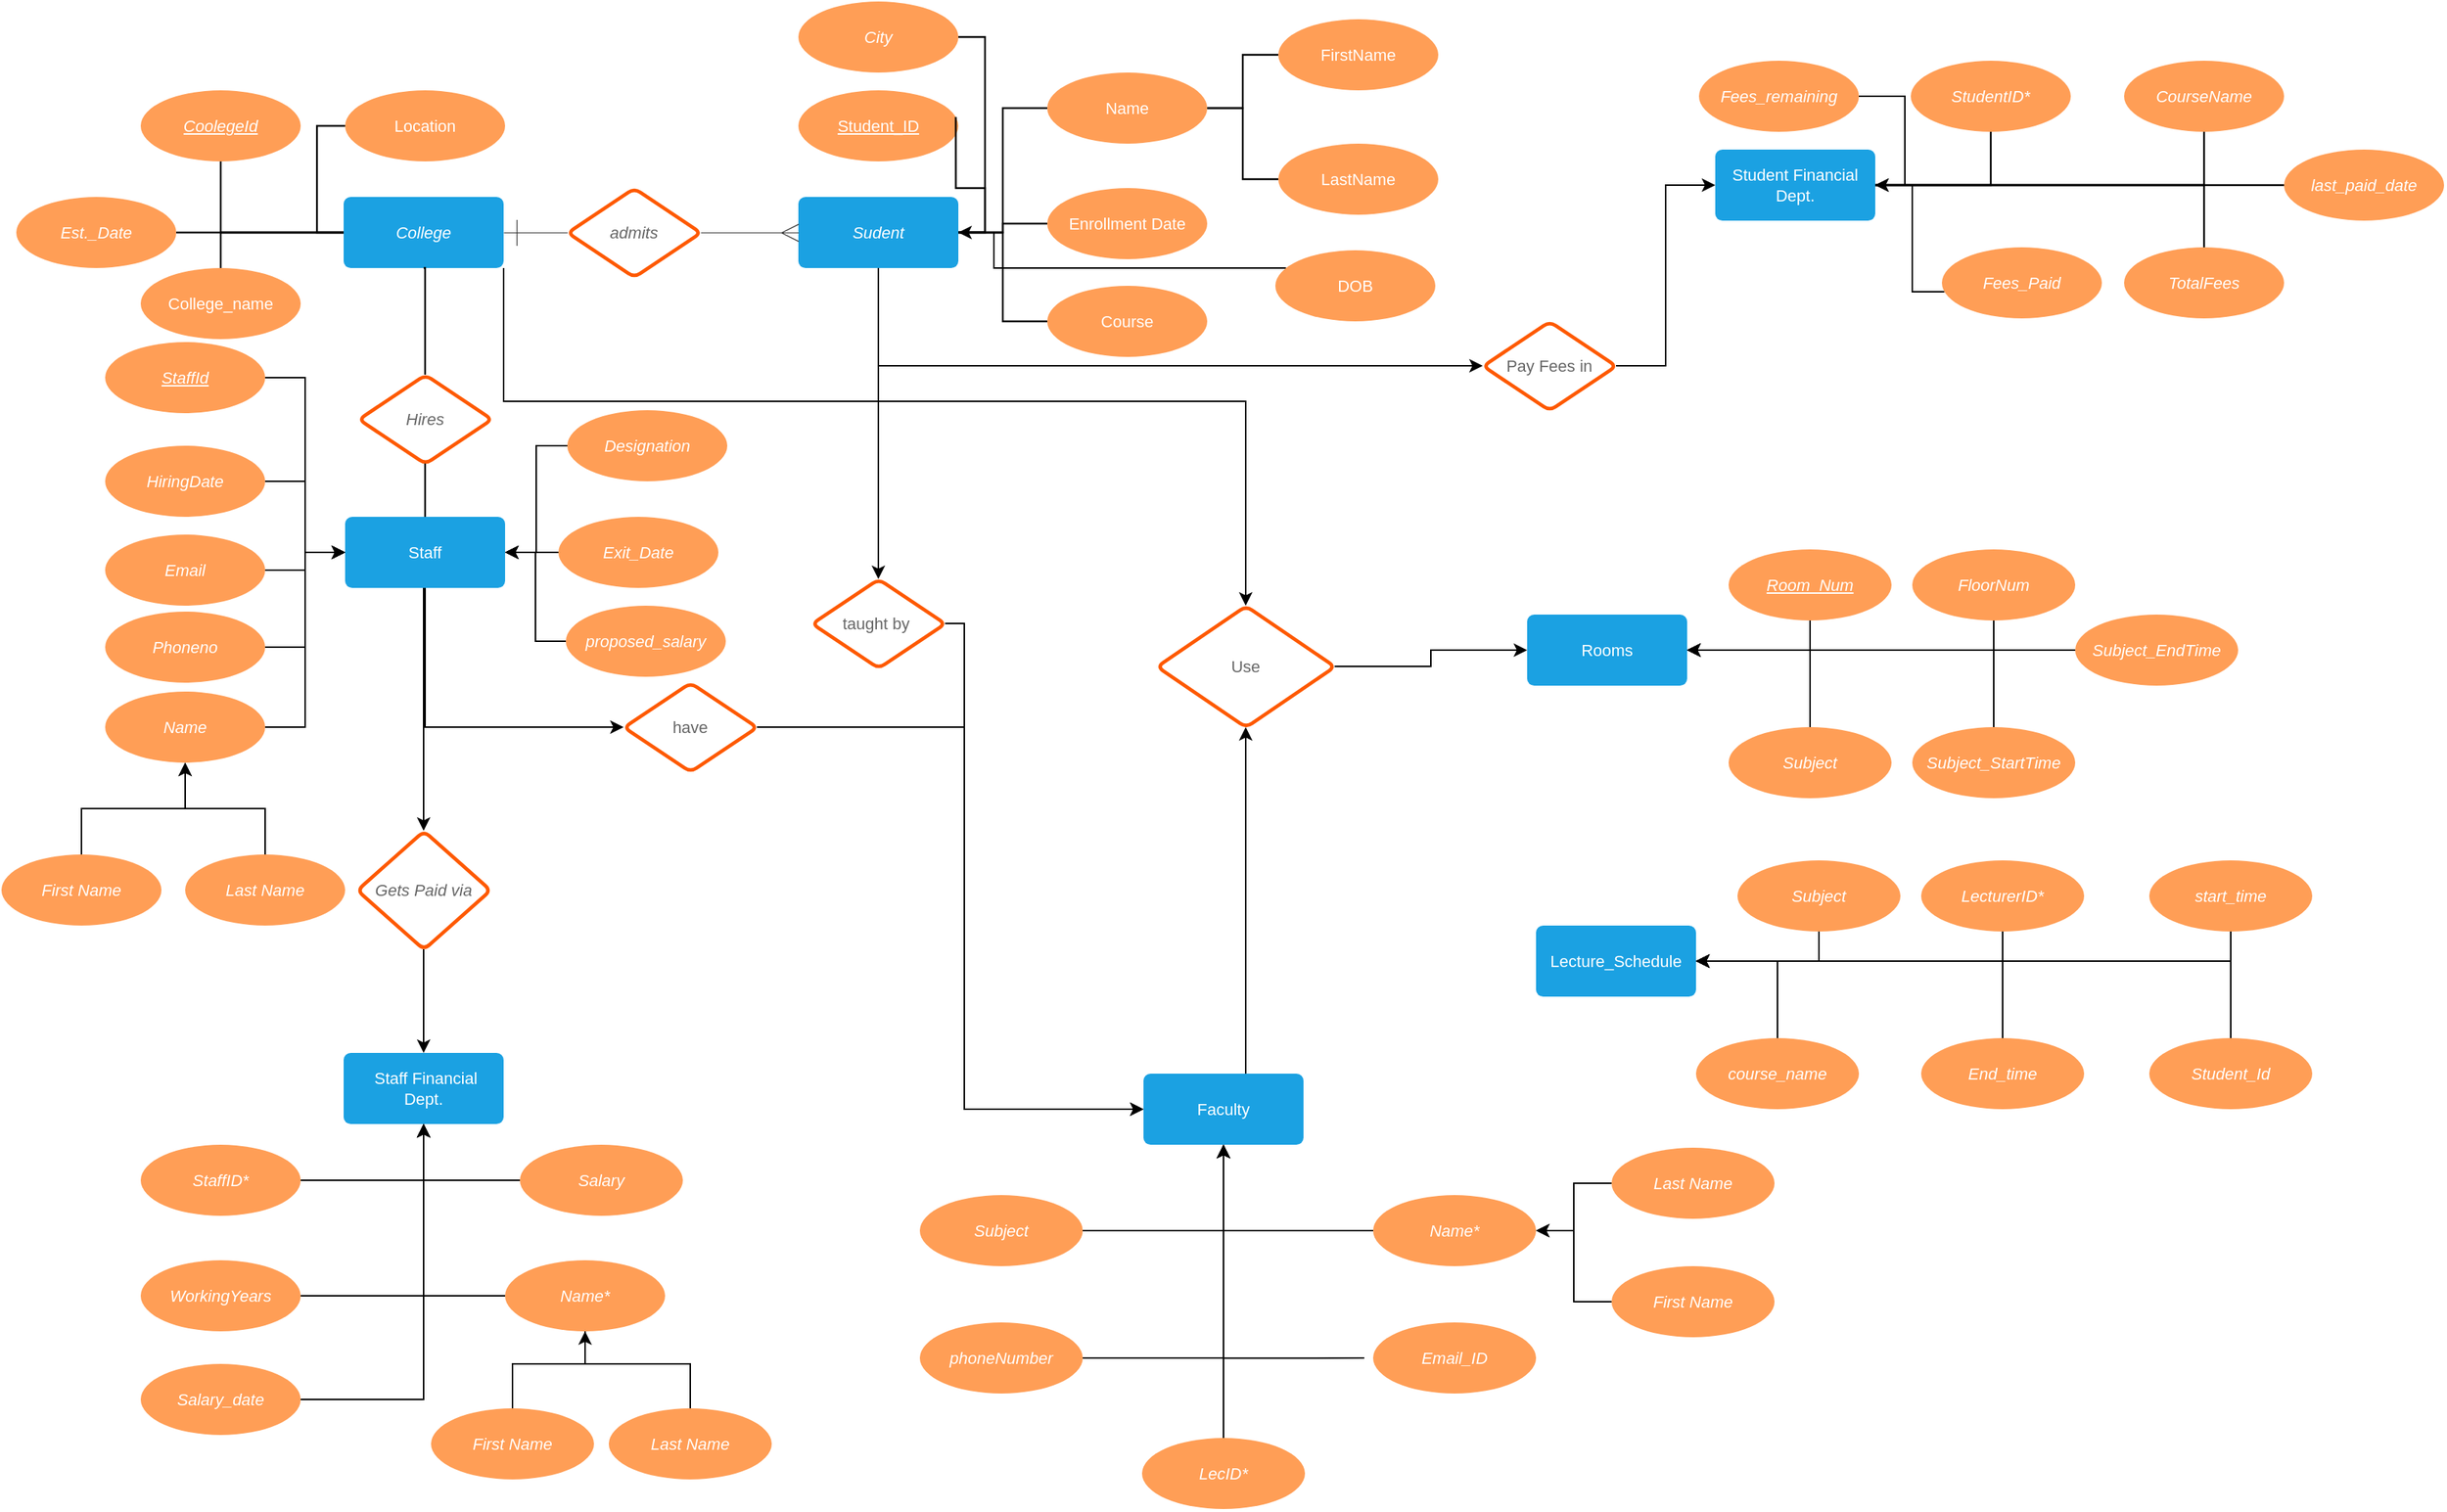 <mxfile version="12.7.9" type="github">
  <diagram id="pjV_Bn-TTfKLL7ikVDOk" name="Page-1">
    <mxGraphModel dx="3802" dy="1102" grid="1" gridSize="10" guides="1" tooltips="1" connect="1" arrows="1" fold="1" page="1" pageScale="1" pageWidth="850" pageHeight="1100" math="0" shadow="0">
      <root>
        <mxCell id="0" />
        <mxCell id="1" parent="0" />
        <mxCell id="XfKxhjMmmsuSdTdvYUGt-25" value="CoolegeId" style="html=1;whiteSpace=wrap;ellipse;fontSize=11;fontColor=#ffffff;fontStyle=6;spacing=5;strokeOpacity=0;fillOpacity=100;rounded=1;absoluteArcSize=1;arcSize=9.6;fillColor=#ff9e56;strokeWidth=1.2;" parent="1" vertex="1">
          <mxGeometry x="84" y="60" width="108" height="48" as="geometry" />
        </mxCell>
        <mxCell id="XfKxhjMmmsuSdTdvYUGt-26" value="Est._Date" style="html=1;whiteSpace=wrap;ellipse;fontSize=11;fontColor=#ffffff;fontStyle=2;spacing=5;strokeOpacity=0;fillOpacity=100;rounded=1;absoluteArcSize=1;arcSize=9.6;fillColor=#ff9e56;strokeWidth=1.2;" parent="1" vertex="1">
          <mxGeometry y="132" width="108" height="48" as="geometry" />
        </mxCell>
        <mxCell id="X7TEmBT8_0_ICSar0OiC-22" style="edgeStyle=orthogonalEdgeStyle;rounded=0;orthogonalLoop=1;jettySize=auto;html=1;exitX=1;exitY=1;exitDx=0;exitDy=0;" edge="1" parent="1" source="XfKxhjMmmsuSdTdvYUGt-27" target="C2otGo-5uAhBFfljH4TV-3">
          <mxGeometry relative="1" as="geometry">
            <Array as="points">
              <mxPoint x="329" y="270" />
              <mxPoint x="830" y="270" />
            </Array>
          </mxGeometry>
        </mxCell>
        <mxCell id="XfKxhjMmmsuSdTdvYUGt-27" value="College" style="html=1;whiteSpace=wrap;;fontSize=11;fontStyle=2;spacing=5;strokeOpacity=0;fillOpacity=100;rounded=1;absoluteArcSize=1;arcSize=9.6;fillColor=#1ba1e2;strokeWidth=1.2;strokeColor=#006EAF;fontColor=#ffffff;" parent="1" vertex="1">
          <mxGeometry x="221" y="132" width="108" height="48" as="geometry" />
        </mxCell>
        <mxCell id="XfKxhjMmmsuSdTdvYUGt-28" value="admits" style="html=1;whiteSpace=wrap;rhombus;fontSize=11;fontColor=#666666;fontStyle=2;spacing=5;strokeColor=#fe5900;strokeOpacity=100;rounded=1;absoluteArcSize=1;arcSize=9.6;strokeWidth=2.4;" parent="1" vertex="1">
          <mxGeometry x="372" y="126" width="90" height="60" as="geometry" />
        </mxCell>
        <mxCell id="XfKxhjMmmsuSdTdvYUGt-143" style="edgeStyle=orthogonalEdgeStyle;rounded=0;orthogonalLoop=1;jettySize=auto;html=1;entryX=0.5;entryY=0;entryDx=0;entryDy=0;" parent="1" source="XfKxhjMmmsuSdTdvYUGt-29" target="XfKxhjMmmsuSdTdvYUGt-140" edge="1">
          <mxGeometry relative="1" as="geometry" />
        </mxCell>
        <mxCell id="C2otGo-5uAhBFfljH4TV-2" style="edgeStyle=orthogonalEdgeStyle;rounded=0;orthogonalLoop=1;jettySize=auto;html=1;entryX=0;entryY=0.5;entryDx=0;entryDy=0;" parent="1" source="XfKxhjMmmsuSdTdvYUGt-29" target="XfKxhjMmmsuSdTdvYUGt-30" edge="1">
          <mxGeometry relative="1" as="geometry">
            <Array as="points">
              <mxPoint x="582" y="246" />
            </Array>
          </mxGeometry>
        </mxCell>
        <mxCell id="XfKxhjMmmsuSdTdvYUGt-29" value="Sudent" style="html=1;whiteSpace=wrap;;fontSize=11;fontColor=#ffffff;fontStyle=2;spacing=5;strokeOpacity=0;fillOpacity=100;rounded=1;absoluteArcSize=1;arcSize=9.6;fillColor=#1ba1e2;strokeWidth=1.2;strokeColor=#006EAF;" parent="1" vertex="1">
          <mxGeometry x="528" y="132" width="108" height="48" as="geometry" />
        </mxCell>
        <mxCell id="C2otGo-5uAhBFfljH4TV-1" style="edgeStyle=orthogonalEdgeStyle;rounded=0;orthogonalLoop=1;jettySize=auto;html=1;entryX=0;entryY=0.5;entryDx=0;entryDy=0;" parent="1" source="XfKxhjMmmsuSdTdvYUGt-30" target="XfKxhjMmmsuSdTdvYUGt-42" edge="1">
          <mxGeometry relative="1" as="geometry" />
        </mxCell>
        <mxCell id="XfKxhjMmmsuSdTdvYUGt-30" value="Pay Fees in" style="html=1;whiteSpace=wrap;rhombus;fontSize=11;fontColor=#666666;spacing=5;strokeColor=#fe5900;strokeOpacity=100;rounded=1;absoluteArcSize=1;arcSize=9.6;strokeWidth=2.4;" parent="1" vertex="1">
          <mxGeometry x="990" y="216" width="90" height="60" as="geometry" />
        </mxCell>
        <mxCell id="XfKxhjMmmsuSdTdvYUGt-31" value="" style="html=1;jettySize=18;fontSize=11;strokeColor=#333333;strokeOpacity=100;strokeWidth=0.6;rounded=1;arcSize=0;edgeStyle=orthogonalEdgeStyle;startArrow=ERone;startSize=16;;endArrow=none;;exitX=1;exitY=0.5;exitPerimeter=1;entryX=0.013;entryY=0.5;entryPerimeter=1;" parent="1" source="XfKxhjMmmsuSdTdvYUGt-27" target="XfKxhjMmmsuSdTdvYUGt-28" edge="1">
          <mxGeometry width="100" height="100" relative="1" as="geometry" />
        </mxCell>
        <mxCell id="XfKxhjMmmsuSdTdvYUGt-32" value="" style="html=1;jettySize=18;fontSize=11;strokeColor=#333333;strokeOpacity=100;strokeWidth=0.6;rounded=1;arcSize=0;edgeStyle=orthogonalEdgeStyle;startArrow=none;;endArrow=ERmany;endSize=10;;exitX=0.987;exitY=0.5;exitPerimeter=1;entryX=0;entryY=0.5;entryPerimeter=1;" parent="1" source="XfKxhjMmmsuSdTdvYUGt-28" target="XfKxhjMmmsuSdTdvYUGt-29" edge="1">
          <mxGeometry width="100" height="100" relative="1" as="geometry" />
        </mxCell>
        <mxCell id="XfKxhjMmmsuSdTdvYUGt-42" value="Student Financial Dept." style="html=1;whiteSpace=wrap;;fontSize=11;fontColor=#ffffff;spacing=5;strokeOpacity=0;fillOpacity=100;rounded=1;absoluteArcSize=1;arcSize=9.6;fillColor=#1ba1e2;strokeWidth=1.2;strokeColor=#006EAF;" parent="1" vertex="1">
          <mxGeometry x="1147" y="100" width="108" height="48" as="geometry" />
        </mxCell>
        <mxCell id="XfKxhjMmmsuSdTdvYUGt-43" value="StudentID*" style="html=1;whiteSpace=wrap;ellipse;fontSize=11;fontColor=#ffffff;fontStyle=2;spacing=5;strokeOpacity=0;fillOpacity=100;rounded=1;absoluteArcSize=1;arcSize=9.6;fillColor=#ff9e56;strokeWidth=1.2;" parent="1" vertex="1">
          <mxGeometry x="1279" y="40" width="108" height="48" as="geometry" />
        </mxCell>
        <mxCell id="XfKxhjMmmsuSdTdvYUGt-45" value="City" style="html=1;whiteSpace=wrap;ellipse;fontSize=11;fontColor=#ffffff;fontStyle=2;spacing=5;strokeOpacity=0;fillOpacity=100;rounded=1;absoluteArcSize=1;arcSize=9.6;fillColor=#ff9e56;strokeWidth=1.2;" parent="1" vertex="1">
          <mxGeometry x="528" width="108" height="48" as="geometry" />
        </mxCell>
        <mxCell id="XfKxhjMmmsuSdTdvYUGt-46" value="last_paid_date" style="html=1;whiteSpace=wrap;ellipse;fontSize=11;fontColor=#ffffff;fontStyle=2;spacing=5;strokeOpacity=0;fillOpacity=100;rounded=1;absoluteArcSize=1;arcSize=9.6;fillColor=#ff9e56;strokeWidth=1.2;" parent="1" vertex="1">
          <mxGeometry x="1531" y="100" width="108" height="48" as="geometry" />
        </mxCell>
        <mxCell id="XfKxhjMmmsuSdTdvYUGt-48" value="CourseName" style="html=1;whiteSpace=wrap;ellipse;fontSize=11;fontColor=#ffffff;fontStyle=2;spacing=5;strokeOpacity=0;fillOpacity=100;rounded=1;absoluteArcSize=1;arcSize=9.6;fillColor=#ff9e56;strokeWidth=1.2;" parent="1" vertex="1">
          <mxGeometry x="1423" y="40" width="108" height="48" as="geometry" />
        </mxCell>
        <mxCell id="XfKxhjMmmsuSdTdvYUGt-49" value="Name" style="html=1;whiteSpace=wrap;ellipse;fontSize=11;fontColor=#ffffff;spacing=5;strokeOpacity=0;fillOpacity=100;rounded=1;absoluteArcSize=1;arcSize=9.6;fillColor=#ff9e56;strokeWidth=1.2;" parent="1" vertex="1">
          <mxGeometry x="696" y="48" width="108" height="48" as="geometry" />
        </mxCell>
        <mxCell id="XfKxhjMmmsuSdTdvYUGt-50" value="LastName" style="html=1;whiteSpace=wrap;ellipse;fontSize=11;fontColor=#ffffff;spacing=5;strokeOpacity=0;fillOpacity=100;rounded=1;absoluteArcSize=1;arcSize=9.6;fillColor=#ff9e56;strokeWidth=1.2;" parent="1" vertex="1">
          <mxGeometry x="852" y="96" width="108" height="48" as="geometry" />
        </mxCell>
        <mxCell id="XfKxhjMmmsuSdTdvYUGt-51" value="FirstName" style="html=1;whiteSpace=wrap;ellipse;fontSize=11;fontColor=#ffffff;spacing=5;strokeOpacity=0;fillOpacity=100;rounded=1;absoluteArcSize=1;arcSize=9.6;fillColor=#ff9e56;strokeWidth=1.2;" parent="1" vertex="1">
          <mxGeometry x="852" y="12" width="108" height="48" as="geometry" />
        </mxCell>
        <mxCell id="XfKxhjMmmsuSdTdvYUGt-52" value="Course" style="html=1;whiteSpace=wrap;ellipse;fontSize=11;fontColor=#ffffff;spacing=5;strokeOpacity=0;fillOpacity=100;rounded=1;absoluteArcSize=1;arcSize=9.6;fillColor=#ff9e56;strokeWidth=1.2;" parent="1" vertex="1">
          <mxGeometry x="696" y="192" width="108" height="48" as="geometry" />
        </mxCell>
        <mxCell id="XfKxhjMmmsuSdTdvYUGt-53" value="Enrollment Date" style="html=1;whiteSpace=wrap;ellipse;fontSize=11;fontColor=#ffffff;spacing=5;strokeOpacity=0;fillOpacity=100;rounded=1;absoluteArcSize=1;arcSize=9.6;fillColor=#ff9e56;strokeWidth=1.2;" parent="1" vertex="1">
          <mxGeometry x="696" y="126" width="108" height="48" as="geometry" />
        </mxCell>
        <mxCell id="XfKxhjMmmsuSdTdvYUGt-54" value="Student_ID" style="html=1;whiteSpace=wrap;ellipse;fontSize=11;fontColor=#ffffff;fontStyle=4;spacing=5;strokeOpacity=0;fillOpacity=100;rounded=1;absoluteArcSize=1;arcSize=9.6;fillColor=#ff9e56;strokeWidth=1.2;" parent="1" vertex="1">
          <mxGeometry x="528" y="60" width="108" height="48" as="geometry" />
        </mxCell>
        <mxCell id="XfKxhjMmmsuSdTdvYUGt-55" value="College_name" style="html=1;whiteSpace=wrap;ellipse;fontSize=11;fontColor=#ffffff;spacing=5;strokeOpacity=0;fillOpacity=100;rounded=1;absoluteArcSize=1;arcSize=9.6;fillColor=#ff9e56;strokeWidth=1.2;" parent="1" vertex="1">
          <mxGeometry x="84" y="180" width="108" height="48" as="geometry" />
        </mxCell>
        <mxCell id="XfKxhjMmmsuSdTdvYUGt-56" value="Location" style="html=1;whiteSpace=wrap;ellipse;fontSize=11;fontColor=#ffffff;spacing=5;strokeOpacity=0;fillOpacity=100;rounded=1;absoluteArcSize=1;arcSize=9.6;fillColor=#ff9e56;strokeWidth=1.2;" parent="1" vertex="1">
          <mxGeometry x="222" y="60" width="108" height="48" as="geometry" />
        </mxCell>
        <mxCell id="XfKxhjMmmsuSdTdvYUGt-57" value="" style="html=1;jettySize=18;fontSize=11;strokeWidth=1.2;rounded=1;arcSize=0;edgeStyle=orthogonalEdgeStyle;startArrow=none;;endArrow=none;;exitX=0;exitY=0.5;exitPerimeter=1;entryX=0;entryY=0.5;entryPerimeter=1;" parent="1" source="XfKxhjMmmsuSdTdvYUGt-56" target="XfKxhjMmmsuSdTdvYUGt-27" edge="1">
          <mxGeometry width="100" height="100" relative="1" as="geometry" />
        </mxCell>
        <mxCell id="XfKxhjMmmsuSdTdvYUGt-58" value="" style="html=1;jettySize=18;fontSize=11;strokeWidth=1.2;rounded=1;arcSize=0;edgeStyle=orthogonalEdgeStyle;startArrow=none;;endArrow=none;;exitX=0.5;exitY=1;exitPerimeter=1;entryX=0;entryY=0.5;entryPerimeter=1;" parent="1" source="XfKxhjMmmsuSdTdvYUGt-25" target="XfKxhjMmmsuSdTdvYUGt-27" edge="1">
          <mxGeometry width="100" height="100" relative="1" as="geometry" />
        </mxCell>
        <mxCell id="XfKxhjMmmsuSdTdvYUGt-59" value="" style="html=1;jettySize=18;fontSize=11;strokeWidth=1.2;rounded=1;arcSize=0;edgeStyle=orthogonalEdgeStyle;startArrow=none;;endArrow=none;;exitX=0;exitY=0.5;exitPerimeter=1;entryX=1;entryY=0.5;entryPerimeter=1;" parent="1" source="XfKxhjMmmsuSdTdvYUGt-51" target="XfKxhjMmmsuSdTdvYUGt-49" edge="1">
          <mxGeometry width="100" height="100" relative="1" as="geometry" />
        </mxCell>
        <mxCell id="XfKxhjMmmsuSdTdvYUGt-60" value="" style="html=1;jettySize=18;fontSize=11;strokeWidth=1.2;rounded=1;arcSize=0;edgeStyle=orthogonalEdgeStyle;startArrow=none;;endArrow=none;;exitX=0;exitY=0.5;exitPerimeter=1;entryX=1;entryY=0.5;entryPerimeter=1;" parent="1" source="XfKxhjMmmsuSdTdvYUGt-50" target="XfKxhjMmmsuSdTdvYUGt-49" edge="1">
          <mxGeometry width="100" height="100" relative="1" as="geometry" />
        </mxCell>
        <mxCell id="XfKxhjMmmsuSdTdvYUGt-61" value="" style="html=1;jettySize=18;fontSize=11;strokeWidth=1.2;rounded=1;arcSize=0;edgeStyle=orthogonalEdgeStyle;startArrow=none;;endArrow=none;;exitX=0.984;exitY=0.375;exitPerimeter=1;entryX=1;entryY=0.5;entryPerimeter=1;" parent="1" source="XfKxhjMmmsuSdTdvYUGt-54" target="XfKxhjMmmsuSdTdvYUGt-29" edge="1">
          <mxGeometry width="100" height="100" relative="1" as="geometry" />
        </mxCell>
        <mxCell id="XfKxhjMmmsuSdTdvYUGt-62" value="" style="html=1;jettySize=18;fontSize=11;strokeWidth=1.2;rounded=1;arcSize=0;edgeStyle=orthogonalEdgeStyle;startArrow=none;;endArrow=none;;exitX=0;exitY=0.5;exitPerimeter=1;entryX=1;entryY=0.5;entryPerimeter=1;" parent="1" source="XfKxhjMmmsuSdTdvYUGt-49" target="XfKxhjMmmsuSdTdvYUGt-29" edge="1">
          <mxGeometry width="100" height="100" relative="1" as="geometry" />
        </mxCell>
        <mxCell id="XfKxhjMmmsuSdTdvYUGt-63" value="" style="html=1;jettySize=18;fontSize=11;strokeWidth=1.2;rounded=1;arcSize=0;edgeStyle=orthogonalEdgeStyle;startArrow=none;;endArrow=none;;exitX=0;exitY=0.5;exitPerimeter=1;entryX=1;entryY=0.5;entryPerimeter=1;" parent="1" source="XfKxhjMmmsuSdTdvYUGt-53" target="XfKxhjMmmsuSdTdvYUGt-29" edge="1">
          <mxGeometry width="100" height="100" relative="1" as="geometry" />
        </mxCell>
        <mxCell id="XfKxhjMmmsuSdTdvYUGt-64" value="" style="html=1;jettySize=18;fontSize=11;strokeWidth=1.2;rounded=1;arcSize=0;edgeStyle=orthogonalEdgeStyle;startArrow=none;;endArrow=none;;exitX=0;exitY=0.5;exitPerimeter=1;entryX=1;entryY=0.5;entryPerimeter=1;" parent="1" source="XfKxhjMmmsuSdTdvYUGt-52" target="XfKxhjMmmsuSdTdvYUGt-29" edge="1">
          <mxGeometry width="100" height="100" relative="1" as="geometry" />
        </mxCell>
        <mxCell id="XfKxhjMmmsuSdTdvYUGt-66" value="" style="html=1;jettySize=18;fontSize=11;strokeWidth=1.2;rounded=1;arcSize=0;edgeStyle=orthogonalEdgeStyle;startArrow=none;;endArrow=none;;exitX=1;exitY=0.5;exitPerimeter=1;entryX=1;entryY=0.497;entryPerimeter=1;" parent="1" source="XfKxhjMmmsuSdTdvYUGt-45" target="XfKxhjMmmsuSdTdvYUGt-29" edge="1">
          <mxGeometry width="100" height="100" relative="1" as="geometry" />
        </mxCell>
        <mxCell id="XfKxhjMmmsuSdTdvYUGt-68" value="" style="html=1;jettySize=18;fontSize=11;strokeWidth=1.2;rounded=1;arcSize=0;edgeStyle=orthogonalEdgeStyle;startArrow=none;;endArrow=none;;exitX=0;exitY=0.5;exitPerimeter=1;entryX=1;entryY=0.5;entryPerimeter=1;" parent="1" source="XfKxhjMmmsuSdTdvYUGt-46" target="XfKxhjMmmsuSdTdvYUGt-42" edge="1">
          <mxGeometry width="100" height="100" relative="1" as="geometry" />
        </mxCell>
        <mxCell id="XfKxhjMmmsuSdTdvYUGt-69" value="" style="html=1;jettySize=18;fontSize=11;strokeWidth=1.2;rounded=1;arcSize=0;edgeStyle=orthogonalEdgeStyle;startArrow=none;;endArrow=none;;exitX=0.5;exitY=1;exitPerimeter=1;entryX=1;entryY=0.5;entryPerimeter=1;" parent="1" source="XfKxhjMmmsuSdTdvYUGt-48" target="XfKxhjMmmsuSdTdvYUGt-42" edge="1">
          <mxGeometry width="100" height="100" relative="1" as="geometry" />
        </mxCell>
        <mxCell id="XfKxhjMmmsuSdTdvYUGt-70" value="" style="html=1;jettySize=18;fontSize=11;strokeWidth=1.2;rounded=1;arcSize=0;edgeStyle=orthogonalEdgeStyle;startArrow=none;;endArrow=none;;exitX=0.5;exitY=0;entryX=1;entryY=0.5;entryPerimeter=1;exitDx=0;exitDy=0;" parent="1" source="XfKxhjMmmsuSdTdvYUGt-165" target="XfKxhjMmmsuSdTdvYUGt-42" edge="1">
          <mxGeometry width="100" height="100" relative="1" as="geometry">
            <mxPoint x="1477" y="148" as="sourcePoint" />
          </mxGeometry>
        </mxCell>
        <mxCell id="XfKxhjMmmsuSdTdvYUGt-71" value="" style="html=1;jettySize=18;fontSize=11;strokeWidth=1.2;rounded=1;arcSize=0;edgeStyle=orthogonalEdgeStyle;startArrow=none;;endArrow=none;;exitX=0.5;exitY=1;exitPerimeter=1;entryX=1;entryY=0.5;entryPerimeter=1;" parent="1" source="XfKxhjMmmsuSdTdvYUGt-43" target="XfKxhjMmmsuSdTdvYUGt-42" edge="1">
          <mxGeometry width="100" height="100" relative="1" as="geometry" />
        </mxCell>
        <mxCell id="XfKxhjMmmsuSdTdvYUGt-73" value="" style="html=1;jettySize=18;fontSize=11;strokeWidth=1.2;rounded=1;arcSize=0;edgeStyle=orthogonalEdgeStyle;startArrow=none;;endArrow=none;;exitX=1;exitY=0.5;exitPerimeter=1;" parent="1" source="XfKxhjMmmsuSdTdvYUGt-26" edge="1">
          <mxGeometry width="100" height="100" relative="1" as="geometry">
            <mxPoint x="221" y="156" as="targetPoint" />
          </mxGeometry>
        </mxCell>
        <mxCell id="XfKxhjMmmsuSdTdvYUGt-74" value="" style="html=1;jettySize=18;fontSize=11;strokeWidth=1.2;rounded=1;arcSize=0;edgeStyle=orthogonalEdgeStyle;startArrow=none;;endArrow=none;;exitX=0.5;exitY=0;exitPerimeter=1;entryX=0;entryY=0.5;entryPerimeter=1;" parent="1" source="XfKxhjMmmsuSdTdvYUGt-55" target="XfKxhjMmmsuSdTdvYUGt-27" edge="1">
          <mxGeometry width="100" height="100" relative="1" as="geometry" />
        </mxCell>
        <mxCell id="XfKxhjMmmsuSdTdvYUGt-75" value="" style="html=1;jettySize=18;fontSize=11;strokeWidth=1.2;rounded=1;arcSize=0;edgeStyle=orthogonalEdgeStyle;startArrow=none;;endArrow=none;;exitX=0.5;exitY=1;exitPerimeter=1;entryX=0.5;entryY=0.007;entryPerimeter=1;" parent="1" source="XfKxhjMmmsuSdTdvYUGt-27" target="XfKxhjMmmsuSdTdvYUGt-76" edge="1">
          <mxGeometry width="100" height="100" relative="1" as="geometry">
            <Array as="points">
              <mxPoint x="276" y="180" />
            </Array>
          </mxGeometry>
        </mxCell>
        <mxCell id="XfKxhjMmmsuSdTdvYUGt-76" value="Hires" style="html=1;whiteSpace=wrap;rhombus;fontSize=11;fontColor=#666666;fontStyle=2;spacing=5;strokeColor=#fe5900;strokeOpacity=100;rounded=1;absoluteArcSize=1;arcSize=9.6;strokeWidth=2.4;" parent="1" vertex="1">
          <mxGeometry x="231" y="252" width="90" height="60" as="geometry" />
        </mxCell>
        <mxCell id="XfKxhjMmmsuSdTdvYUGt-77" value="" style="html=1;jettySize=18;fontSize=11;strokeWidth=1.2;rounded=1;arcSize=0;edgeStyle=orthogonalEdgeStyle;startArrow=none;;endArrow=none;;exitX=0.5;exitY=0.993;exitPerimeter=1;entryX=0.5;entryY=0;entryPerimeter=1;" parent="1" source="XfKxhjMmmsuSdTdvYUGt-76" target="XfKxhjMmmsuSdTdvYUGt-78" edge="1">
          <mxGeometry width="100" height="100" relative="1" as="geometry" />
        </mxCell>
        <mxCell id="XfKxhjMmmsuSdTdvYUGt-95" style="edgeStyle=orthogonalEdgeStyle;rounded=0;orthogonalLoop=1;jettySize=auto;html=1;entryX=0.5;entryY=0;entryDx=0;entryDy=0;" parent="1" source="XfKxhjMmmsuSdTdvYUGt-78" target="XfKxhjMmmsuSdTdvYUGt-94" edge="1">
          <mxGeometry relative="1" as="geometry">
            <Array as="points">
              <mxPoint x="275" y="420" />
              <mxPoint x="275" y="420" />
            </Array>
          </mxGeometry>
        </mxCell>
        <mxCell id="XfKxhjMmmsuSdTdvYUGt-144" style="edgeStyle=orthogonalEdgeStyle;rounded=0;orthogonalLoop=1;jettySize=auto;html=1;entryX=0;entryY=0.5;entryDx=0;entryDy=0;" parent="1" source="XfKxhjMmmsuSdTdvYUGt-78" target="XfKxhjMmmsuSdTdvYUGt-141" edge="1">
          <mxGeometry relative="1" as="geometry">
            <Array as="points">
              <mxPoint x="276" y="490" />
            </Array>
          </mxGeometry>
        </mxCell>
        <mxCell id="XfKxhjMmmsuSdTdvYUGt-78" value="Staff" style="html=1;whiteSpace=wrap;;fontSize=11;fontColor=#ffffff;spacing=5;strokeOpacity=0;fillOpacity=100;rounded=1;absoluteArcSize=1;arcSize=9.6;fillColor=#1ba1e2;strokeWidth=1.2;strokeColor=#006EAF;" parent="1" vertex="1">
          <mxGeometry x="222" y="348" width="108" height="48" as="geometry" />
        </mxCell>
        <mxCell id="XfKxhjMmmsuSdTdvYUGt-92" style="edgeStyle=orthogonalEdgeStyle;rounded=0;orthogonalLoop=1;jettySize=auto;html=1;" parent="1" source="XfKxhjMmmsuSdTdvYUGt-79" target="XfKxhjMmmsuSdTdvYUGt-78" edge="1">
          <mxGeometry relative="1" as="geometry" />
        </mxCell>
        <mxCell id="XfKxhjMmmsuSdTdvYUGt-79" value="HiringDate" style="html=1;whiteSpace=wrap;ellipse;fontSize=11;fontColor=#ffffff;fontStyle=2;spacing=5;strokeOpacity=0;fillOpacity=100;rounded=1;absoluteArcSize=1;arcSize=9.6;fillColor=#ff9e56;strokeWidth=1.2;" parent="1" vertex="1">
          <mxGeometry x="60" y="300" width="108" height="48" as="geometry" />
        </mxCell>
        <mxCell id="XfKxhjMmmsuSdTdvYUGt-124" style="edgeStyle=orthogonalEdgeStyle;rounded=0;orthogonalLoop=1;jettySize=auto;html=1;entryX=0.5;entryY=1;entryDx=0;entryDy=0;" parent="1" source="XfKxhjMmmsuSdTdvYUGt-81" target="XfKxhjMmmsuSdTdvYUGt-83" edge="1">
          <mxGeometry relative="1" as="geometry" />
        </mxCell>
        <mxCell id="XfKxhjMmmsuSdTdvYUGt-81" value="First Name" style="html=1;whiteSpace=wrap;ellipse;fontSize=11;fontColor=#ffffff;fontStyle=2;spacing=5;strokeOpacity=0;fillOpacity=100;rounded=1;absoluteArcSize=1;arcSize=9.6;fillColor=#ff9e56;strokeWidth=1.2;" parent="1" vertex="1">
          <mxGeometry x="-10" y="576" width="108" height="48" as="geometry" />
        </mxCell>
        <mxCell id="XfKxhjMmmsuSdTdvYUGt-89" style="edgeStyle=orthogonalEdgeStyle;rounded=0;orthogonalLoop=1;jettySize=auto;html=1;exitX=1;exitY=0.5;exitDx=0;exitDy=0;entryX=0;entryY=0.5;entryDx=0;entryDy=0;" parent="1" source="XfKxhjMmmsuSdTdvYUGt-82" target="XfKxhjMmmsuSdTdvYUGt-78" edge="1">
          <mxGeometry relative="1" as="geometry" />
        </mxCell>
        <mxCell id="XfKxhjMmmsuSdTdvYUGt-82" value="StaffId" style="html=1;whiteSpace=wrap;ellipse;fontSize=11;fontColor=#ffffff;fontStyle=6;spacing=5;strokeOpacity=0;fillOpacity=100;rounded=1;absoluteArcSize=1;arcSize=9.6;fillColor=#ff9e56;strokeWidth=1.2;" parent="1" vertex="1">
          <mxGeometry x="60" y="230" width="108" height="48" as="geometry" />
        </mxCell>
        <mxCell id="XfKxhjMmmsuSdTdvYUGt-91" style="edgeStyle=orthogonalEdgeStyle;rounded=0;orthogonalLoop=1;jettySize=auto;html=1;entryX=0;entryY=0.5;entryDx=0;entryDy=0;" parent="1" source="XfKxhjMmmsuSdTdvYUGt-83" target="XfKxhjMmmsuSdTdvYUGt-78" edge="1">
          <mxGeometry relative="1" as="geometry" />
        </mxCell>
        <mxCell id="XfKxhjMmmsuSdTdvYUGt-83" value="Name" style="html=1;whiteSpace=wrap;ellipse;fontSize=11;fontColor=#ffffff;fontStyle=2;spacing=5;strokeOpacity=0;fillOpacity=100;rounded=1;absoluteArcSize=1;arcSize=9.6;fillColor=#ff9e56;strokeWidth=1.2;" parent="1" vertex="1">
          <mxGeometry x="60" y="466" width="108" height="48" as="geometry" />
        </mxCell>
        <mxCell id="XfKxhjMmmsuSdTdvYUGt-116" style="edgeStyle=orthogonalEdgeStyle;rounded=0;orthogonalLoop=1;jettySize=auto;html=1;entryX=0.5;entryY=0;entryDx=0;entryDy=0;" parent="1" source="XfKxhjMmmsuSdTdvYUGt-94" target="XfKxhjMmmsuSdTdvYUGt-96" edge="1">
          <mxGeometry relative="1" as="geometry" />
        </mxCell>
        <mxCell id="XfKxhjMmmsuSdTdvYUGt-94" value="Gets Paid via" style="html=1;whiteSpace=wrap;rhombus;fontSize=11;fontColor=#666666;fontStyle=2;spacing=5;strokeColor=#fe5900;strokeOpacity=100;rounded=1;absoluteArcSize=1;arcSize=9.6;strokeWidth=2.4;" parent="1" vertex="1">
          <mxGeometry x="230" y="560" width="90" height="80" as="geometry" />
        </mxCell>
        <mxCell id="XfKxhjMmmsuSdTdvYUGt-96" value="&amp;nbsp;Staff Financial Dept." style="html=1;whiteSpace=wrap;;fontSize=11;fontColor=#ffffff;spacing=5;strokeOpacity=0;fillOpacity=100;rounded=1;absoluteArcSize=1;arcSize=9.6;fillColor=#1ba1e2;strokeWidth=1.2;strokeColor=#006EAF;" parent="1" vertex="1">
          <mxGeometry x="221" y="710" width="108" height="48" as="geometry" />
        </mxCell>
        <mxCell id="XfKxhjMmmsuSdTdvYUGt-138" style="edgeStyle=orthogonalEdgeStyle;rounded=0;orthogonalLoop=1;jettySize=auto;html=1;entryX=0.5;entryY=1;entryDx=0;entryDy=0;" parent="1" source="XfKxhjMmmsuSdTdvYUGt-97" target="XfKxhjMmmsuSdTdvYUGt-96" edge="1">
          <mxGeometry relative="1" as="geometry" />
        </mxCell>
        <mxCell id="XfKxhjMmmsuSdTdvYUGt-97" value="StaffID*" style="html=1;whiteSpace=wrap;ellipse;fontSize=11;fontColor=#ffffff;fontStyle=2;spacing=5;strokeOpacity=0;fillOpacity=100;rounded=1;absoluteArcSize=1;arcSize=9.6;fillColor=#ff9e56;strokeWidth=1.2;" parent="1" vertex="1">
          <mxGeometry x="84" y="772" width="108" height="48" as="geometry" />
        </mxCell>
        <mxCell id="XfKxhjMmmsuSdTdvYUGt-129" style="edgeStyle=orthogonalEdgeStyle;rounded=0;orthogonalLoop=1;jettySize=auto;html=1;entryX=0.5;entryY=1;entryDx=0;entryDy=0;" parent="1" source="XfKxhjMmmsuSdTdvYUGt-99" target="XfKxhjMmmsuSdTdvYUGt-96" edge="1">
          <mxGeometry relative="1" as="geometry" />
        </mxCell>
        <mxCell id="XfKxhjMmmsuSdTdvYUGt-99" value="WorkingYears" style="html=1;whiteSpace=wrap;ellipse;fontSize=11;fontColor=#ffffff;fontStyle=2;spacing=5;strokeOpacity=0;fillOpacity=100;rounded=1;absoluteArcSize=1;arcSize=9.6;fillColor=#ff9e56;strokeWidth=1.2;" parent="1" vertex="1">
          <mxGeometry x="84" y="850" width="108" height="48" as="geometry" />
        </mxCell>
        <mxCell id="XfKxhjMmmsuSdTdvYUGt-132" style="edgeStyle=orthogonalEdgeStyle;rounded=0;orthogonalLoop=1;jettySize=auto;html=1;entryX=1;entryY=0.5;entryDx=0;entryDy=0;" parent="1" source="XfKxhjMmmsuSdTdvYUGt-100" target="XfKxhjMmmsuSdTdvYUGt-108" edge="1">
          <mxGeometry relative="1" as="geometry">
            <Array as="points">
              <mxPoint x="455" y="920" />
              <mxPoint x="384" y="920" />
              <mxPoint x="384" y="874" />
            </Array>
          </mxGeometry>
        </mxCell>
        <mxCell id="XfKxhjMmmsuSdTdvYUGt-100" value="Last Name" style="html=1;whiteSpace=wrap;ellipse;fontSize=11;fontColor=#ffffff;fontStyle=2;spacing=5;strokeOpacity=0;fillOpacity=100;rounded=1;absoluteArcSize=1;arcSize=9.6;fillColor=#ff9e56;strokeWidth=1.2;" parent="1" vertex="1">
          <mxGeometry x="400" y="950" width="110" height="48" as="geometry" />
        </mxCell>
        <mxCell id="XfKxhjMmmsuSdTdvYUGt-130" style="edgeStyle=orthogonalEdgeStyle;rounded=0;orthogonalLoop=1;jettySize=auto;html=1;entryX=0.5;entryY=1;entryDx=0;entryDy=0;" parent="1" source="XfKxhjMmmsuSdTdvYUGt-101" target="XfKxhjMmmsuSdTdvYUGt-96" edge="1">
          <mxGeometry relative="1" as="geometry" />
        </mxCell>
        <mxCell id="XfKxhjMmmsuSdTdvYUGt-101" value="Salary_date" style="html=1;whiteSpace=wrap;ellipse;fontSize=11;fontColor=#ffffff;fontStyle=2;spacing=5;strokeOpacity=0;fillOpacity=100;rounded=1;absoluteArcSize=1;arcSize=9.6;fillColor=#ff9e56;strokeWidth=1.2;" parent="1" vertex="1">
          <mxGeometry x="84" y="920" width="108" height="48" as="geometry" />
        </mxCell>
        <mxCell id="XfKxhjMmmsuSdTdvYUGt-135" style="edgeStyle=orthogonalEdgeStyle;rounded=0;orthogonalLoop=1;jettySize=auto;html=1;exitX=0;exitY=0.5;exitDx=0;exitDy=0;entryX=0.5;entryY=1;entryDx=0;entryDy=0;" parent="1" source="XfKxhjMmmsuSdTdvYUGt-108" target="XfKxhjMmmsuSdTdvYUGt-96" edge="1">
          <mxGeometry relative="1" as="geometry" />
        </mxCell>
        <mxCell id="XfKxhjMmmsuSdTdvYUGt-108" value="Name*" style="html=1;whiteSpace=wrap;ellipse;fontSize=11;fontColor=#ffffff;fontStyle=2;spacing=5;strokeOpacity=0;fillOpacity=100;rounded=1;absoluteArcSize=1;arcSize=9.6;fillColor=#ff9e56;strokeWidth=1.2;" parent="1" vertex="1">
          <mxGeometry x="330" y="850" width="108" height="48" as="geometry" />
        </mxCell>
        <mxCell id="X7TEmBT8_0_ICSar0OiC-30" style="edgeStyle=orthogonalEdgeStyle;rounded=0;orthogonalLoop=1;jettySize=auto;html=1;entryX=1;entryY=0.5;entryDx=0;entryDy=0;exitX=1;exitY=0.5;exitDx=0;exitDy=0;" edge="1" parent="1" source="XfKxhjMmmsuSdTdvYUGt-109" target="XfKxhjMmmsuSdTdvYUGt-42">
          <mxGeometry relative="1" as="geometry" />
        </mxCell>
        <mxCell id="XfKxhjMmmsuSdTdvYUGt-109" value="Fees_remaining" style="html=1;whiteSpace=wrap;ellipse;fontSize=11;fontColor=#ffffff;fontStyle=2;spacing=5;strokeOpacity=0;fillOpacity=100;rounded=1;absoluteArcSize=1;arcSize=9.6;fillColor=#ff9e56;strokeWidth=1.2;" parent="1" vertex="1">
          <mxGeometry x="1136" y="40" width="108" height="48" as="geometry" />
        </mxCell>
        <mxCell id="XfKxhjMmmsuSdTdvYUGt-112" style="edgeStyle=orthogonalEdgeStyle;rounded=0;orthogonalLoop=1;jettySize=auto;html=1;entryX=1;entryY=0.5;entryDx=0;entryDy=0;" parent="1" source="XfKxhjMmmsuSdTdvYUGt-110" target="XfKxhjMmmsuSdTdvYUGt-42" edge="1">
          <mxGeometry relative="1" as="geometry">
            <mxPoint x="1270" y="124" as="targetPoint" />
            <Array as="points">
              <mxPoint x="1280" y="196" />
              <mxPoint x="1280" y="124" />
            </Array>
          </mxGeometry>
        </mxCell>
        <mxCell id="XfKxhjMmmsuSdTdvYUGt-110" value="Fees_Paid" style="html=1;whiteSpace=wrap;ellipse;fontSize=11;fontColor=#ffffff;fontStyle=2;spacing=5;strokeOpacity=0;fillOpacity=100;rounded=1;absoluteArcSize=1;arcSize=9.6;fillColor=#ff9e56;strokeWidth=1.2;" parent="1" vertex="1">
          <mxGeometry x="1300" y="166" width="108" height="48" as="geometry" />
        </mxCell>
        <mxCell id="XfKxhjMmmsuSdTdvYUGt-122" style="edgeStyle=orthogonalEdgeStyle;rounded=0;orthogonalLoop=1;jettySize=auto;html=1;entryX=1;entryY=0.5;entryDx=0;entryDy=0;" parent="1" source="XfKxhjMmmsuSdTdvYUGt-121" target="XfKxhjMmmsuSdTdvYUGt-78" edge="1">
          <mxGeometry relative="1" as="geometry" />
        </mxCell>
        <mxCell id="XfKxhjMmmsuSdTdvYUGt-121" value="Designation" style="html=1;whiteSpace=wrap;ellipse;fontSize=11;fontColor=#ffffff;fontStyle=2;spacing=5;strokeOpacity=0;fillOpacity=100;rounded=1;absoluteArcSize=1;arcSize=9.6;fillColor=#ff9e56;strokeWidth=1.2;" parent="1" vertex="1">
          <mxGeometry x="372" y="276" width="108" height="48" as="geometry" />
        </mxCell>
        <mxCell id="XfKxhjMmmsuSdTdvYUGt-125" style="edgeStyle=orthogonalEdgeStyle;rounded=0;orthogonalLoop=1;jettySize=auto;html=1;" parent="1" source="XfKxhjMmmsuSdTdvYUGt-123" target="XfKxhjMmmsuSdTdvYUGt-83" edge="1">
          <mxGeometry relative="1" as="geometry" />
        </mxCell>
        <mxCell id="XfKxhjMmmsuSdTdvYUGt-123" value="Last Name" style="html=1;whiteSpace=wrap;ellipse;fontSize=11;fontColor=#ffffff;fontStyle=2;spacing=5;strokeOpacity=0;fillOpacity=100;rounded=1;absoluteArcSize=1;arcSize=9.6;fillColor=#ff9e56;strokeWidth=1.2;" parent="1" vertex="1">
          <mxGeometry x="114" y="576" width="108" height="48" as="geometry" />
        </mxCell>
        <mxCell id="XfKxhjMmmsuSdTdvYUGt-128" style="edgeStyle=orthogonalEdgeStyle;rounded=0;orthogonalLoop=1;jettySize=auto;html=1;" parent="1" source="XfKxhjMmmsuSdTdvYUGt-127" target="XfKxhjMmmsuSdTdvYUGt-78" edge="1">
          <mxGeometry relative="1" as="geometry" />
        </mxCell>
        <mxCell id="XfKxhjMmmsuSdTdvYUGt-127" value="Exit_Date" style="html=1;whiteSpace=wrap;ellipse;fontSize=11;fontColor=#ffffff;fontStyle=2;spacing=5;strokeOpacity=0;fillOpacity=100;rounded=1;absoluteArcSize=1;arcSize=9.6;fillColor=#ff9e56;strokeWidth=1.2;" parent="1" vertex="1">
          <mxGeometry x="366" y="348" width="108" height="48" as="geometry" />
        </mxCell>
        <mxCell id="XfKxhjMmmsuSdTdvYUGt-134" style="edgeStyle=orthogonalEdgeStyle;rounded=0;orthogonalLoop=1;jettySize=auto;html=1;entryX=0.5;entryY=1;entryDx=0;entryDy=0;" parent="1" source="XfKxhjMmmsuSdTdvYUGt-133" target="XfKxhjMmmsuSdTdvYUGt-108" edge="1">
          <mxGeometry relative="1" as="geometry">
            <Array as="points">
              <mxPoint x="335" y="920" />
              <mxPoint x="384" y="920" />
            </Array>
          </mxGeometry>
        </mxCell>
        <mxCell id="XfKxhjMmmsuSdTdvYUGt-133" value="First Name" style="html=1;whiteSpace=wrap;ellipse;fontSize=11;fontColor=#ffffff;fontStyle=2;spacing=5;strokeOpacity=0;fillOpacity=100;rounded=1;absoluteArcSize=1;arcSize=9.6;fillColor=#ff9e56;strokeWidth=1.2;" parent="1" vertex="1">
          <mxGeometry x="280" y="950" width="110" height="48" as="geometry" />
        </mxCell>
        <mxCell id="XfKxhjMmmsuSdTdvYUGt-137" style="edgeStyle=orthogonalEdgeStyle;rounded=0;orthogonalLoop=1;jettySize=auto;html=1;entryX=0.5;entryY=1;entryDx=0;entryDy=0;" parent="1" source="XfKxhjMmmsuSdTdvYUGt-136" target="XfKxhjMmmsuSdTdvYUGt-96" edge="1">
          <mxGeometry relative="1" as="geometry" />
        </mxCell>
        <mxCell id="XfKxhjMmmsuSdTdvYUGt-136" value="Salary" style="html=1;whiteSpace=wrap;ellipse;fontSize=11;fontColor=#ffffff;fontStyle=2;spacing=5;strokeOpacity=0;fillOpacity=100;rounded=1;absoluteArcSize=1;arcSize=9.6;fillColor=#ff9e56;strokeWidth=1.2;" parent="1" vertex="1">
          <mxGeometry x="340" y="772" width="110" height="48" as="geometry" />
        </mxCell>
        <mxCell id="XfKxhjMmmsuSdTdvYUGt-148" style="edgeStyle=orthogonalEdgeStyle;rounded=0;orthogonalLoop=1;jettySize=auto;html=1;" parent="1" source="XfKxhjMmmsuSdTdvYUGt-140" target="XfKxhjMmmsuSdTdvYUGt-145" edge="1">
          <mxGeometry relative="1" as="geometry">
            <Array as="points">
              <mxPoint x="640" y="420" />
              <mxPoint x="640" y="748" />
            </Array>
          </mxGeometry>
        </mxCell>
        <mxCell id="XfKxhjMmmsuSdTdvYUGt-140" value="taught by&amp;nbsp;" style="html=1;whiteSpace=wrap;rhombus;fontSize=11;fontColor=#666666;spacing=5;strokeColor=#fe5900;strokeOpacity=100;rounded=1;absoluteArcSize=1;arcSize=9.6;strokeWidth=2.4;" parent="1" vertex="1">
          <mxGeometry x="537" y="390" width="90" height="60" as="geometry" />
        </mxCell>
        <mxCell id="XfKxhjMmmsuSdTdvYUGt-149" style="edgeStyle=orthogonalEdgeStyle;rounded=0;orthogonalLoop=1;jettySize=auto;html=1;entryX=0;entryY=0.5;entryDx=0;entryDy=0;" parent="1" source="XfKxhjMmmsuSdTdvYUGt-141" target="XfKxhjMmmsuSdTdvYUGt-145" edge="1">
          <mxGeometry relative="1" as="geometry">
            <Array as="points">
              <mxPoint x="640" y="490" />
              <mxPoint x="640" y="748" />
            </Array>
          </mxGeometry>
        </mxCell>
        <mxCell id="XfKxhjMmmsuSdTdvYUGt-141" value="have" style="html=1;whiteSpace=wrap;rhombus;fontSize=11;fontColor=#666666;spacing=5;strokeColor=#fe5900;strokeOpacity=100;rounded=1;absoluteArcSize=1;arcSize=9.6;strokeWidth=2.4;" parent="1" vertex="1">
          <mxGeometry x="410" y="460" width="90" height="60" as="geometry" />
        </mxCell>
        <mxCell id="C2otGo-5uAhBFfljH4TV-29" style="edgeStyle=orthogonalEdgeStyle;rounded=0;orthogonalLoop=1;jettySize=auto;html=1;entryX=0.5;entryY=1;entryDx=0;entryDy=0;" parent="1" source="XfKxhjMmmsuSdTdvYUGt-145" target="C2otGo-5uAhBFfljH4TV-3" edge="1">
          <mxGeometry relative="1" as="geometry">
            <Array as="points">
              <mxPoint x="830" y="640" />
              <mxPoint x="830" y="640" />
            </Array>
          </mxGeometry>
        </mxCell>
        <mxCell id="XfKxhjMmmsuSdTdvYUGt-145" value="Faculty" style="html=1;whiteSpace=wrap;;fontSize=11;fontColor=#ffffff;spacing=5;strokeOpacity=0;fillOpacity=100;rounded=1;absoluteArcSize=1;arcSize=9.6;fillColor=#1ba1e2;strokeWidth=1.2;strokeColor=#006EAF;" parent="1" vertex="1">
          <mxGeometry x="761" y="724" width="108" height="48" as="geometry" />
        </mxCell>
        <mxCell id="XfKxhjMmmsuSdTdvYUGt-159" style="edgeStyle=orthogonalEdgeStyle;rounded=0;orthogonalLoop=1;jettySize=auto;html=1;entryX=0.5;entryY=1;entryDx=0;entryDy=0;" parent="1" source="XfKxhjMmmsuSdTdvYUGt-150" target="XfKxhjMmmsuSdTdvYUGt-145" edge="1">
          <mxGeometry relative="1" as="geometry" />
        </mxCell>
        <mxCell id="XfKxhjMmmsuSdTdvYUGt-150" value="Subject" style="html=1;whiteSpace=wrap;ellipse;fontSize=11;fontColor=#ffffff;fontStyle=2;spacing=5;strokeOpacity=0;fillOpacity=100;rounded=1;absoluteArcSize=1;arcSize=9.6;fillColor=#ff9e56;strokeWidth=1.2;" parent="1" vertex="1">
          <mxGeometry x="610" y="806" width="110" height="48" as="geometry" />
        </mxCell>
        <mxCell id="XfKxhjMmmsuSdTdvYUGt-160" style="edgeStyle=orthogonalEdgeStyle;rounded=0;orthogonalLoop=1;jettySize=auto;html=1;entryX=0.5;entryY=1;entryDx=0;entryDy=0;" parent="1" source="XfKxhjMmmsuSdTdvYUGt-151" target="XfKxhjMmmsuSdTdvYUGt-145" edge="1">
          <mxGeometry relative="1" as="geometry" />
        </mxCell>
        <mxCell id="XfKxhjMmmsuSdTdvYUGt-151" value="Name*" style="html=1;whiteSpace=wrap;ellipse;fontSize=11;fontColor=#ffffff;fontStyle=2;spacing=5;strokeOpacity=0;fillOpacity=100;rounded=1;absoluteArcSize=1;arcSize=9.6;fillColor=#ff9e56;strokeWidth=1.2;" parent="1" vertex="1">
          <mxGeometry x="916" y="806" width="110" height="48" as="geometry" />
        </mxCell>
        <mxCell id="XfKxhjMmmsuSdTdvYUGt-163" style="edgeStyle=orthogonalEdgeStyle;rounded=0;orthogonalLoop=1;jettySize=auto;html=1;entryX=1;entryY=0.5;entryDx=0;entryDy=0;" parent="1" source="XfKxhjMmmsuSdTdvYUGt-152" target="XfKxhjMmmsuSdTdvYUGt-151" edge="1">
          <mxGeometry relative="1" as="geometry" />
        </mxCell>
        <mxCell id="XfKxhjMmmsuSdTdvYUGt-152" value="Last Name" style="html=1;whiteSpace=wrap;ellipse;fontSize=11;fontColor=#ffffff;fontStyle=2;spacing=5;strokeOpacity=0;fillOpacity=100;rounded=1;absoluteArcSize=1;arcSize=9.6;fillColor=#ff9e56;strokeWidth=1.2;" parent="1" vertex="1">
          <mxGeometry x="1077" y="774" width="110" height="48" as="geometry" />
        </mxCell>
        <mxCell id="XfKxhjMmmsuSdTdvYUGt-158" style="edgeStyle=orthogonalEdgeStyle;rounded=0;orthogonalLoop=1;jettySize=auto;html=1;entryX=0.5;entryY=1;entryDx=0;entryDy=0;" parent="1" source="XfKxhjMmmsuSdTdvYUGt-153" target="XfKxhjMmmsuSdTdvYUGt-145" edge="1">
          <mxGeometry relative="1" as="geometry" />
        </mxCell>
        <mxCell id="XfKxhjMmmsuSdTdvYUGt-153" value="phoneNumber&lt;br&gt;" style="html=1;whiteSpace=wrap;ellipse;fontSize=11;fontColor=#ffffff;fontStyle=2;spacing=5;strokeOpacity=0;fillOpacity=100;rounded=1;absoluteArcSize=1;arcSize=9.6;fillColor=#ff9e56;strokeWidth=1.2;" parent="1" vertex="1">
          <mxGeometry x="610" y="892" width="110" height="48" as="geometry" />
        </mxCell>
        <mxCell id="XfKxhjMmmsuSdTdvYUGt-164" style="edgeStyle=orthogonalEdgeStyle;rounded=0;orthogonalLoop=1;jettySize=auto;html=1;entryX=1;entryY=0.5;entryDx=0;entryDy=0;" parent="1" source="XfKxhjMmmsuSdTdvYUGt-154" target="XfKxhjMmmsuSdTdvYUGt-151" edge="1">
          <mxGeometry relative="1" as="geometry" />
        </mxCell>
        <mxCell id="XfKxhjMmmsuSdTdvYUGt-154" value="First Name" style="html=1;whiteSpace=wrap;ellipse;fontSize=11;fontColor=#ffffff;fontStyle=2;spacing=5;strokeOpacity=0;fillOpacity=100;rounded=1;absoluteArcSize=1;arcSize=9.6;fillColor=#ff9e56;strokeWidth=1.2;" parent="1" vertex="1">
          <mxGeometry x="1077" y="854" width="110" height="48" as="geometry" />
        </mxCell>
        <mxCell id="XfKxhjMmmsuSdTdvYUGt-162" style="edgeStyle=orthogonalEdgeStyle;rounded=0;orthogonalLoop=1;jettySize=auto;html=1;entryX=0.5;entryY=1;entryDx=0;entryDy=0;" parent="1" source="XfKxhjMmmsuSdTdvYUGt-155" target="XfKxhjMmmsuSdTdvYUGt-145" edge="1">
          <mxGeometry relative="1" as="geometry">
            <Array as="points">
              <mxPoint x="815" y="870" />
              <mxPoint x="815" y="870" />
            </Array>
          </mxGeometry>
        </mxCell>
        <mxCell id="XfKxhjMmmsuSdTdvYUGt-155" value="LecID*" style="html=1;whiteSpace=wrap;ellipse;fontSize=11;fontColor=#ffffff;fontStyle=2;spacing=5;strokeOpacity=0;fillOpacity=100;rounded=1;absoluteArcSize=1;arcSize=9.6;fillColor=#ff9e56;strokeWidth=1.2;" parent="1" vertex="1">
          <mxGeometry x="760" y="970" width="110" height="48" as="geometry" />
        </mxCell>
        <mxCell id="XfKxhjMmmsuSdTdvYUGt-161" style="edgeStyle=orthogonalEdgeStyle;rounded=0;orthogonalLoop=1;jettySize=auto;html=1;entryX=0.5;entryY=1;entryDx=0;entryDy=0;" parent="1" target="XfKxhjMmmsuSdTdvYUGt-145" edge="1">
          <mxGeometry relative="1" as="geometry">
            <Array as="points">
              <mxPoint x="815" y="916" />
            </Array>
            <mxPoint x="800" y="790" as="targetPoint" />
            <mxPoint x="910.0" y="916.059" as="sourcePoint" />
          </mxGeometry>
        </mxCell>
        <mxCell id="XfKxhjMmmsuSdTdvYUGt-165" value="TotalFees" style="html=1;whiteSpace=wrap;ellipse;fontSize=11;fontColor=#ffffff;fontStyle=2;spacing=5;strokeOpacity=0;fillOpacity=100;rounded=1;absoluteArcSize=1;arcSize=9.6;fillColor=#ff9e56;strokeWidth=1.2;" parent="1" vertex="1">
          <mxGeometry x="1423" y="166" width="108" height="48" as="geometry" />
        </mxCell>
        <mxCell id="X7TEmBT8_0_ICSar0OiC-23" style="edgeStyle=orthogonalEdgeStyle;rounded=0;orthogonalLoop=1;jettySize=auto;html=1;exitX=1;exitY=0.5;exitDx=0;exitDy=0;" edge="1" parent="1" source="C2otGo-5uAhBFfljH4TV-3" target="C2otGo-5uAhBFfljH4TV-5">
          <mxGeometry relative="1" as="geometry" />
        </mxCell>
        <mxCell id="C2otGo-5uAhBFfljH4TV-3" value="Use" style="html=1;whiteSpace=wrap;rhombus;fontSize=11;fontColor=#666666;spacing=5;strokeColor=#fe5900;strokeOpacity=100;rounded=1;absoluteArcSize=1;arcSize=9.6;strokeWidth=2.4;" parent="1" vertex="1">
          <mxGeometry x="770" y="408" width="120" height="82" as="geometry" />
        </mxCell>
        <mxCell id="C2otGo-5uAhBFfljH4TV-5" value="Rooms" style="html=1;whiteSpace=wrap;;fontSize=11;fontColor=#ffffff;spacing=5;strokeOpacity=0;fillOpacity=100;rounded=1;absoluteArcSize=1;arcSize=9.6;fillColor=#1ba1e2;strokeWidth=1.2;strokeColor=#006EAF;" parent="1" vertex="1">
          <mxGeometry x="1020" y="414" width="108" height="48" as="geometry" />
        </mxCell>
        <mxCell id="C2otGo-5uAhBFfljH4TV-24" style="edgeStyle=orthogonalEdgeStyle;rounded=0;orthogonalLoop=1;jettySize=auto;html=1;entryX=1;entryY=0.5;entryDx=0;entryDy=0;exitX=0.5;exitY=0;exitDx=0;exitDy=0;" parent="1" source="C2otGo-5uAhBFfljH4TV-7" target="C2otGo-5uAhBFfljH4TV-5" edge="1">
          <mxGeometry relative="1" as="geometry" />
        </mxCell>
        <mxCell id="C2otGo-5uAhBFfljH4TV-7" value="Subject" style="html=1;whiteSpace=wrap;ellipse;fontSize=11;fontColor=#ffffff;fontStyle=2;spacing=5;strokeOpacity=0;fillOpacity=100;rounded=1;absoluteArcSize=1;arcSize=9.6;fillColor=#ff9e56;strokeWidth=1.2;" parent="1" vertex="1">
          <mxGeometry x="1156" y="490" width="110" height="48" as="geometry" />
        </mxCell>
        <mxCell id="C2otGo-5uAhBFfljH4TV-31" style="edgeStyle=orthogonalEdgeStyle;rounded=0;orthogonalLoop=1;jettySize=auto;html=1;entryX=1;entryY=0.5;entryDx=0;entryDy=0;" parent="1" source="C2otGo-5uAhBFfljH4TV-9" target="C2otGo-5uAhBFfljH4TV-5" edge="1">
          <mxGeometry relative="1" as="geometry">
            <Array as="points">
              <mxPoint x="1211" y="438" />
            </Array>
          </mxGeometry>
        </mxCell>
        <mxCell id="C2otGo-5uAhBFfljH4TV-9" value="&lt;u&gt;Room_Num&lt;/u&gt;" style="html=1;whiteSpace=wrap;ellipse;fontSize=11;fontColor=#ffffff;fontStyle=2;spacing=5;strokeOpacity=0;fillOpacity=100;rounded=1;absoluteArcSize=1;arcSize=9.6;fillColor=#ff9e56;strokeWidth=1.2;" parent="1" vertex="1">
          <mxGeometry x="1156" y="370" width="110" height="48" as="geometry" />
        </mxCell>
        <mxCell id="C2otGo-5uAhBFfljH4TV-21" style="edgeStyle=orthogonalEdgeStyle;rounded=0;orthogonalLoop=1;jettySize=auto;html=1;" parent="1" source="C2otGo-5uAhBFfljH4TV-13" target="C2otGo-5uAhBFfljH4TV-5" edge="1">
          <mxGeometry relative="1" as="geometry" />
        </mxCell>
        <mxCell id="C2otGo-5uAhBFfljH4TV-13" value="Subject_EndTime" style="html=1;whiteSpace=wrap;ellipse;fontSize=11;fontColor=#ffffff;fontStyle=2;spacing=5;strokeOpacity=0;fillOpacity=100;rounded=1;absoluteArcSize=1;arcSize=9.6;fillColor=#ff9e56;strokeWidth=1.2;" parent="1" vertex="1">
          <mxGeometry x="1390" y="414" width="110" height="48" as="geometry" />
        </mxCell>
        <mxCell id="C2otGo-5uAhBFfljH4TV-25" style="edgeStyle=orthogonalEdgeStyle;rounded=0;orthogonalLoop=1;jettySize=auto;html=1;entryX=1;entryY=0.5;entryDx=0;entryDy=0;exitX=0.5;exitY=0;exitDx=0;exitDy=0;" parent="1" source="C2otGo-5uAhBFfljH4TV-17" target="C2otGo-5uAhBFfljH4TV-5" edge="1">
          <mxGeometry relative="1" as="geometry" />
        </mxCell>
        <mxCell id="C2otGo-5uAhBFfljH4TV-17" value="Subject_StartTime" style="html=1;whiteSpace=wrap;ellipse;fontSize=11;fontColor=#ffffff;fontStyle=2;spacing=5;strokeOpacity=0;fillOpacity=100;rounded=1;absoluteArcSize=1;arcSize=9.6;fillColor=#ff9e56;strokeWidth=1.2;" parent="1" vertex="1">
          <mxGeometry x="1280" y="490" width="110" height="48" as="geometry" />
        </mxCell>
        <mxCell id="C2otGo-5uAhBFfljH4TV-26" style="edgeStyle=orthogonalEdgeStyle;rounded=0;orthogonalLoop=1;jettySize=auto;html=1;exitX=0.5;exitY=1;exitDx=0;exitDy=0;" parent="1" source="C2otGo-5uAhBFfljH4TV-19" target="C2otGo-5uAhBFfljH4TV-5" edge="1">
          <mxGeometry relative="1" as="geometry" />
        </mxCell>
        <mxCell id="C2otGo-5uAhBFfljH4TV-19" value="FloorNum" style="html=1;whiteSpace=wrap;ellipse;fontSize=11;fontColor=#ffffff;fontStyle=2;spacing=5;strokeOpacity=0;fillOpacity=100;rounded=1;absoluteArcSize=1;arcSize=9.6;fillColor=#ff9e56;strokeWidth=1.2;" parent="1" vertex="1">
          <mxGeometry x="1280" y="370" width="110" height="48" as="geometry" />
        </mxCell>
        <mxCell id="X7TEmBT8_0_ICSar0OiC-1" value="Lecture_Schedule" style="html=1;whiteSpace=wrap;;fontSize=11;fontColor=#ffffff;spacing=5;strokeOpacity=0;fillOpacity=100;rounded=1;absoluteArcSize=1;arcSize=9.6;fillColor=#1ba1e2;strokeWidth=1.2;strokeColor=#006EAF;" vertex="1" parent="1">
          <mxGeometry x="1026" y="624" width="108" height="48" as="geometry" />
        </mxCell>
        <mxCell id="X7TEmBT8_0_ICSar0OiC-4" style="edgeStyle=orthogonalEdgeStyle;rounded=0;orthogonalLoop=1;jettySize=auto;html=1;entryX=1;entryY=0.5;entryDx=0;entryDy=0;" edge="1" parent="1" source="X7TEmBT8_0_ICSar0OiC-5" target="X7TEmBT8_0_ICSar0OiC-1">
          <mxGeometry relative="1" as="geometry">
            <Array as="points">
              <mxPoint x="1217" y="648" />
            </Array>
          </mxGeometry>
        </mxCell>
        <mxCell id="X7TEmBT8_0_ICSar0OiC-5" value="Subject" style="html=1;whiteSpace=wrap;ellipse;fontSize=11;fontColor=#ffffff;fontStyle=2;spacing=5;strokeOpacity=0;fillOpacity=100;rounded=1;absoluteArcSize=1;arcSize=9.6;fillColor=#ff9e56;strokeWidth=1.2;" vertex="1" parent="1">
          <mxGeometry x="1162" y="580" width="110" height="48" as="geometry" />
        </mxCell>
        <mxCell id="X7TEmBT8_0_ICSar0OiC-6" style="edgeStyle=orthogonalEdgeStyle;rounded=0;orthogonalLoop=1;jettySize=auto;html=1;" edge="1" parent="1" source="X7TEmBT8_0_ICSar0OiC-7" target="X7TEmBT8_0_ICSar0OiC-1">
          <mxGeometry relative="1" as="geometry">
            <Array as="points">
              <mxPoint x="1495" y="648" />
            </Array>
          </mxGeometry>
        </mxCell>
        <mxCell id="X7TEmBT8_0_ICSar0OiC-7" value="start_time" style="html=1;whiteSpace=wrap;ellipse;fontSize=11;fontColor=#ffffff;fontStyle=2;spacing=5;strokeOpacity=0;fillOpacity=100;rounded=1;absoluteArcSize=1;arcSize=9.6;fillColor=#ff9e56;strokeWidth=1.2;" vertex="1" parent="1">
          <mxGeometry x="1440" y="580" width="110" height="48" as="geometry" />
        </mxCell>
        <mxCell id="X7TEmBT8_0_ICSar0OiC-10" style="edgeStyle=orthogonalEdgeStyle;rounded=0;orthogonalLoop=1;jettySize=auto;html=1;exitX=0.5;exitY=1;exitDx=0;exitDy=0;" edge="1" parent="1" source="X7TEmBT8_0_ICSar0OiC-11" target="X7TEmBT8_0_ICSar0OiC-1">
          <mxGeometry relative="1" as="geometry" />
        </mxCell>
        <mxCell id="X7TEmBT8_0_ICSar0OiC-11" value="LecturerID*" style="html=1;whiteSpace=wrap;ellipse;fontSize=11;fontColor=#ffffff;fontStyle=2;spacing=5;strokeOpacity=0;fillOpacity=100;rounded=1;absoluteArcSize=1;arcSize=9.6;fillColor=#ff9e56;strokeWidth=1.2;" vertex="1" parent="1">
          <mxGeometry x="1286" y="580" width="110" height="48" as="geometry" />
        </mxCell>
        <mxCell id="X7TEmBT8_0_ICSar0OiC-14" style="edgeStyle=orthogonalEdgeStyle;rounded=0;orthogonalLoop=1;jettySize=auto;html=1;exitX=0.5;exitY=0;exitDx=0;exitDy=0;entryX=1;entryY=0.5;entryDx=0;entryDy=0;" edge="1" parent="1" source="X7TEmBT8_0_ICSar0OiC-12" target="X7TEmBT8_0_ICSar0OiC-1">
          <mxGeometry relative="1" as="geometry" />
        </mxCell>
        <mxCell id="X7TEmBT8_0_ICSar0OiC-12" value="End_time" style="html=1;whiteSpace=wrap;ellipse;fontSize=11;fontColor=#ffffff;fontStyle=2;spacing=5;strokeOpacity=0;fillOpacity=100;rounded=1;absoluteArcSize=1;arcSize=9.6;fillColor=#ff9e56;strokeWidth=1.2;" vertex="1" parent="1">
          <mxGeometry x="1286" y="700" width="110" height="48" as="geometry" />
        </mxCell>
        <mxCell id="X7TEmBT8_0_ICSar0OiC-17" style="edgeStyle=orthogonalEdgeStyle;rounded=0;orthogonalLoop=1;jettySize=auto;html=1;entryX=1;entryY=0.5;entryDx=0;entryDy=0;" edge="1" parent="1" source="X7TEmBT8_0_ICSar0OiC-15" target="X7TEmBT8_0_ICSar0OiC-1">
          <mxGeometry relative="1" as="geometry" />
        </mxCell>
        <mxCell id="X7TEmBT8_0_ICSar0OiC-15" value="course_name" style="html=1;whiteSpace=wrap;ellipse;fontSize=11;fontColor=#ffffff;fontStyle=2;spacing=5;strokeOpacity=0;fillOpacity=100;rounded=1;absoluteArcSize=1;arcSize=9.6;fillColor=#ff9e56;strokeWidth=1.2;" vertex="1" parent="1">
          <mxGeometry x="1134" y="700" width="110" height="48" as="geometry" />
        </mxCell>
        <mxCell id="X7TEmBT8_0_ICSar0OiC-27" style="edgeStyle=orthogonalEdgeStyle;rounded=0;orthogonalLoop=1;jettySize=auto;html=1;entryX=1;entryY=0.5;entryDx=0;entryDy=0;" edge="1" parent="1" source="X7TEmBT8_0_ICSar0OiC-24" target="XfKxhjMmmsuSdTdvYUGt-29">
          <mxGeometry relative="1" as="geometry">
            <Array as="points">
              <mxPoint x="660" y="180" />
              <mxPoint x="660" y="156" />
            </Array>
          </mxGeometry>
        </mxCell>
        <mxCell id="X7TEmBT8_0_ICSar0OiC-24" value="DOB" style="html=1;whiteSpace=wrap;ellipse;fontSize=11;fontColor=#ffffff;spacing=5;strokeOpacity=0;fillOpacity=100;rounded=1;absoluteArcSize=1;arcSize=9.6;fillColor=#ff9e56;strokeWidth=1.2;" vertex="1" parent="1">
          <mxGeometry x="850" y="168" width="108" height="48" as="geometry" />
        </mxCell>
        <mxCell id="X7TEmBT8_0_ICSar0OiC-29" style="edgeStyle=orthogonalEdgeStyle;rounded=0;orthogonalLoop=1;jettySize=auto;html=1;entryX=1;entryY=0.5;entryDx=0;entryDy=0;" edge="1" parent="1" source="X7TEmBT8_0_ICSar0OiC-28" target="XfKxhjMmmsuSdTdvYUGt-78">
          <mxGeometry relative="1" as="geometry" />
        </mxCell>
        <mxCell id="X7TEmBT8_0_ICSar0OiC-28" value="proposed_salary" style="html=1;whiteSpace=wrap;ellipse;fontSize=11;fontColor=#ffffff;fontStyle=2;spacing=5;strokeOpacity=0;fillOpacity=100;rounded=1;absoluteArcSize=1;arcSize=9.6;fillColor=#ff9e56;strokeWidth=1.2;" vertex="1" parent="1">
          <mxGeometry x="371" y="408" width="108" height="48" as="geometry" />
        </mxCell>
        <mxCell id="X7TEmBT8_0_ICSar0OiC-32" style="edgeStyle=orthogonalEdgeStyle;rounded=0;orthogonalLoop=1;jettySize=auto;html=1;entryX=0;entryY=0.5;entryDx=0;entryDy=0;" edge="1" parent="1" source="X7TEmBT8_0_ICSar0OiC-31" target="XfKxhjMmmsuSdTdvYUGt-78">
          <mxGeometry relative="1" as="geometry" />
        </mxCell>
        <mxCell id="X7TEmBT8_0_ICSar0OiC-31" value="Email" style="html=1;whiteSpace=wrap;ellipse;fontSize=11;fontColor=#ffffff;fontStyle=2;spacing=5;strokeOpacity=0;fillOpacity=100;rounded=1;absoluteArcSize=1;arcSize=9.6;fillColor=#ff9e56;strokeWidth=1.2;" vertex="1" parent="1">
          <mxGeometry x="60" y="360" width="108" height="48" as="geometry" />
        </mxCell>
        <mxCell id="X7TEmBT8_0_ICSar0OiC-35" style="edgeStyle=orthogonalEdgeStyle;rounded=0;orthogonalLoop=1;jettySize=auto;html=1;entryX=0;entryY=0.5;entryDx=0;entryDy=0;" edge="1" parent="1" source="X7TEmBT8_0_ICSar0OiC-33" target="XfKxhjMmmsuSdTdvYUGt-78">
          <mxGeometry relative="1" as="geometry" />
        </mxCell>
        <mxCell id="X7TEmBT8_0_ICSar0OiC-33" value="Phoneno" style="html=1;whiteSpace=wrap;ellipse;fontSize=11;fontColor=#ffffff;fontStyle=2;spacing=5;strokeOpacity=0;fillOpacity=100;rounded=1;absoluteArcSize=1;arcSize=9.6;fillColor=#ff9e56;strokeWidth=1.2;" vertex="1" parent="1">
          <mxGeometry x="60" y="412" width="108" height="48" as="geometry" />
        </mxCell>
        <mxCell id="X7TEmBT8_0_ICSar0OiC-36" value="Email_ID" style="html=1;whiteSpace=wrap;ellipse;fontSize=11;fontColor=#ffffff;fontStyle=2;spacing=5;strokeOpacity=0;fillOpacity=100;rounded=1;absoluteArcSize=1;arcSize=9.6;fillColor=#ff9e56;strokeWidth=1.2;" vertex="1" parent="1">
          <mxGeometry x="916" y="892" width="110" height="48" as="geometry" />
        </mxCell>
        <mxCell id="X7TEmBT8_0_ICSar0OiC-39" style="edgeStyle=orthogonalEdgeStyle;rounded=0;orthogonalLoop=1;jettySize=auto;html=1;entryX=1;entryY=0.5;entryDx=0;entryDy=0;" edge="1" parent="1" source="X7TEmBT8_0_ICSar0OiC-37" target="X7TEmBT8_0_ICSar0OiC-1">
          <mxGeometry relative="1" as="geometry">
            <Array as="points">
              <mxPoint x="1495" y="648" />
            </Array>
          </mxGeometry>
        </mxCell>
        <mxCell id="X7TEmBT8_0_ICSar0OiC-37" value="Student_Id" style="html=1;whiteSpace=wrap;ellipse;fontSize=11;fontColor=#ffffff;fontStyle=2;spacing=5;strokeOpacity=0;fillOpacity=100;rounded=1;absoluteArcSize=1;arcSize=9.6;fillColor=#ff9e56;strokeWidth=1.2;" vertex="1" parent="1">
          <mxGeometry x="1440" y="700" width="110" height="48" as="geometry" />
        </mxCell>
      </root>
    </mxGraphModel>
  </diagram>
</mxfile>
